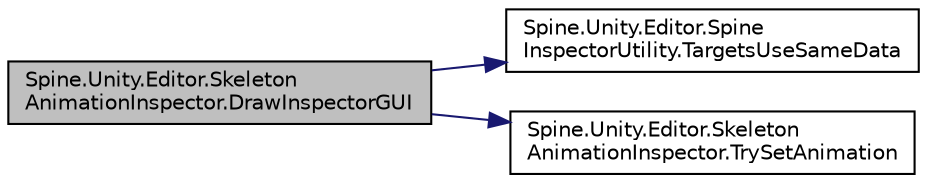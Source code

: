 digraph "Spine.Unity.Editor.SkeletonAnimationInspector.DrawInspectorGUI"
{
 // LATEX_PDF_SIZE
  edge [fontname="Helvetica",fontsize="10",labelfontname="Helvetica",labelfontsize="10"];
  node [fontname="Helvetica",fontsize="10",shape=record];
  rankdir="LR";
  Node1 [label="Spine.Unity.Editor.Skeleton\lAnimationInspector.DrawInspectorGUI",height=0.2,width=0.4,color="black", fillcolor="grey75", style="filled", fontcolor="black",tooltip=" "];
  Node1 -> Node2 [color="midnightblue",fontsize="10",style="solid"];
  Node2 [label="Spine.Unity.Editor.Spine\lInspectorUtility.TargetsUseSameData",height=0.2,width=0.4,color="black", fillcolor="white", style="filled",URL="$class_spine_1_1_unity_1_1_editor_1_1_spine_inspector_utility.html#a2ed6fb5778afbe3a5cdb08993d2c1f8f",tooltip=" "];
  Node1 -> Node3 [color="midnightblue",fontsize="10",style="solid"];
  Node3 [label="Spine.Unity.Editor.Skeleton\lAnimationInspector.TrySetAnimation",height=0.2,width=0.4,color="black", fillcolor="white", style="filled",URL="$class_spine_1_1_unity_1_1_editor_1_1_skeleton_animation_inspector.html#aa5a5ea783ec115f0cc04447d41cb18cc",tooltip=" "];
}
